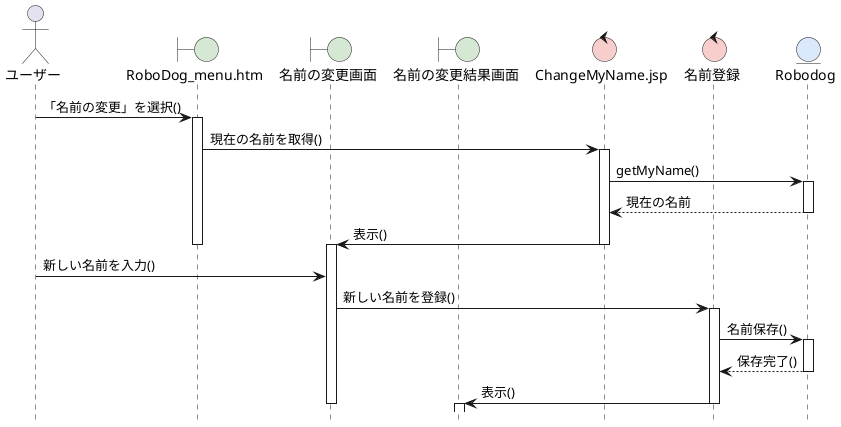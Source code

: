 @startuml RoboDogシステム-名前変更シーケンス図
hide footbox
skinparam boundaryBackgroundColor #D5E8D4
skinparam controlBackgroundColor  #F8CECC
skinparam entityBackgroundColor   #DAE8FC

actor ユーザー as A
boundary "RoboDog_menu.htm" as B1
boundary 名前の変更画面 as B2
boundary 名前の変更結果画面 as B3
control "ChangeMyName.jsp" as C1
control 名前登録 as C2
entity Robodog as E

A -> B1: 「名前の変更」を選択()
activate B1

B1 -> C1: 現在の名前を取得()
activate C1
C1 -> E: getMyName()
activate E
E --> C1: 現在の名前
deactivate E
C1 -> B2: 表示()
deactivate C1
deactivate B1
activate B2

A -> B2: 新しい名前を入力()

B2 -> C2: 新しい名前を登録()
activate C2
C2 -> E: 名前保存()
activate E
E --> C2: 保存完了()
deactivate E

C2 -> B3: 表示()
deactivate C2
deactivate B2
activate B3

@enduml